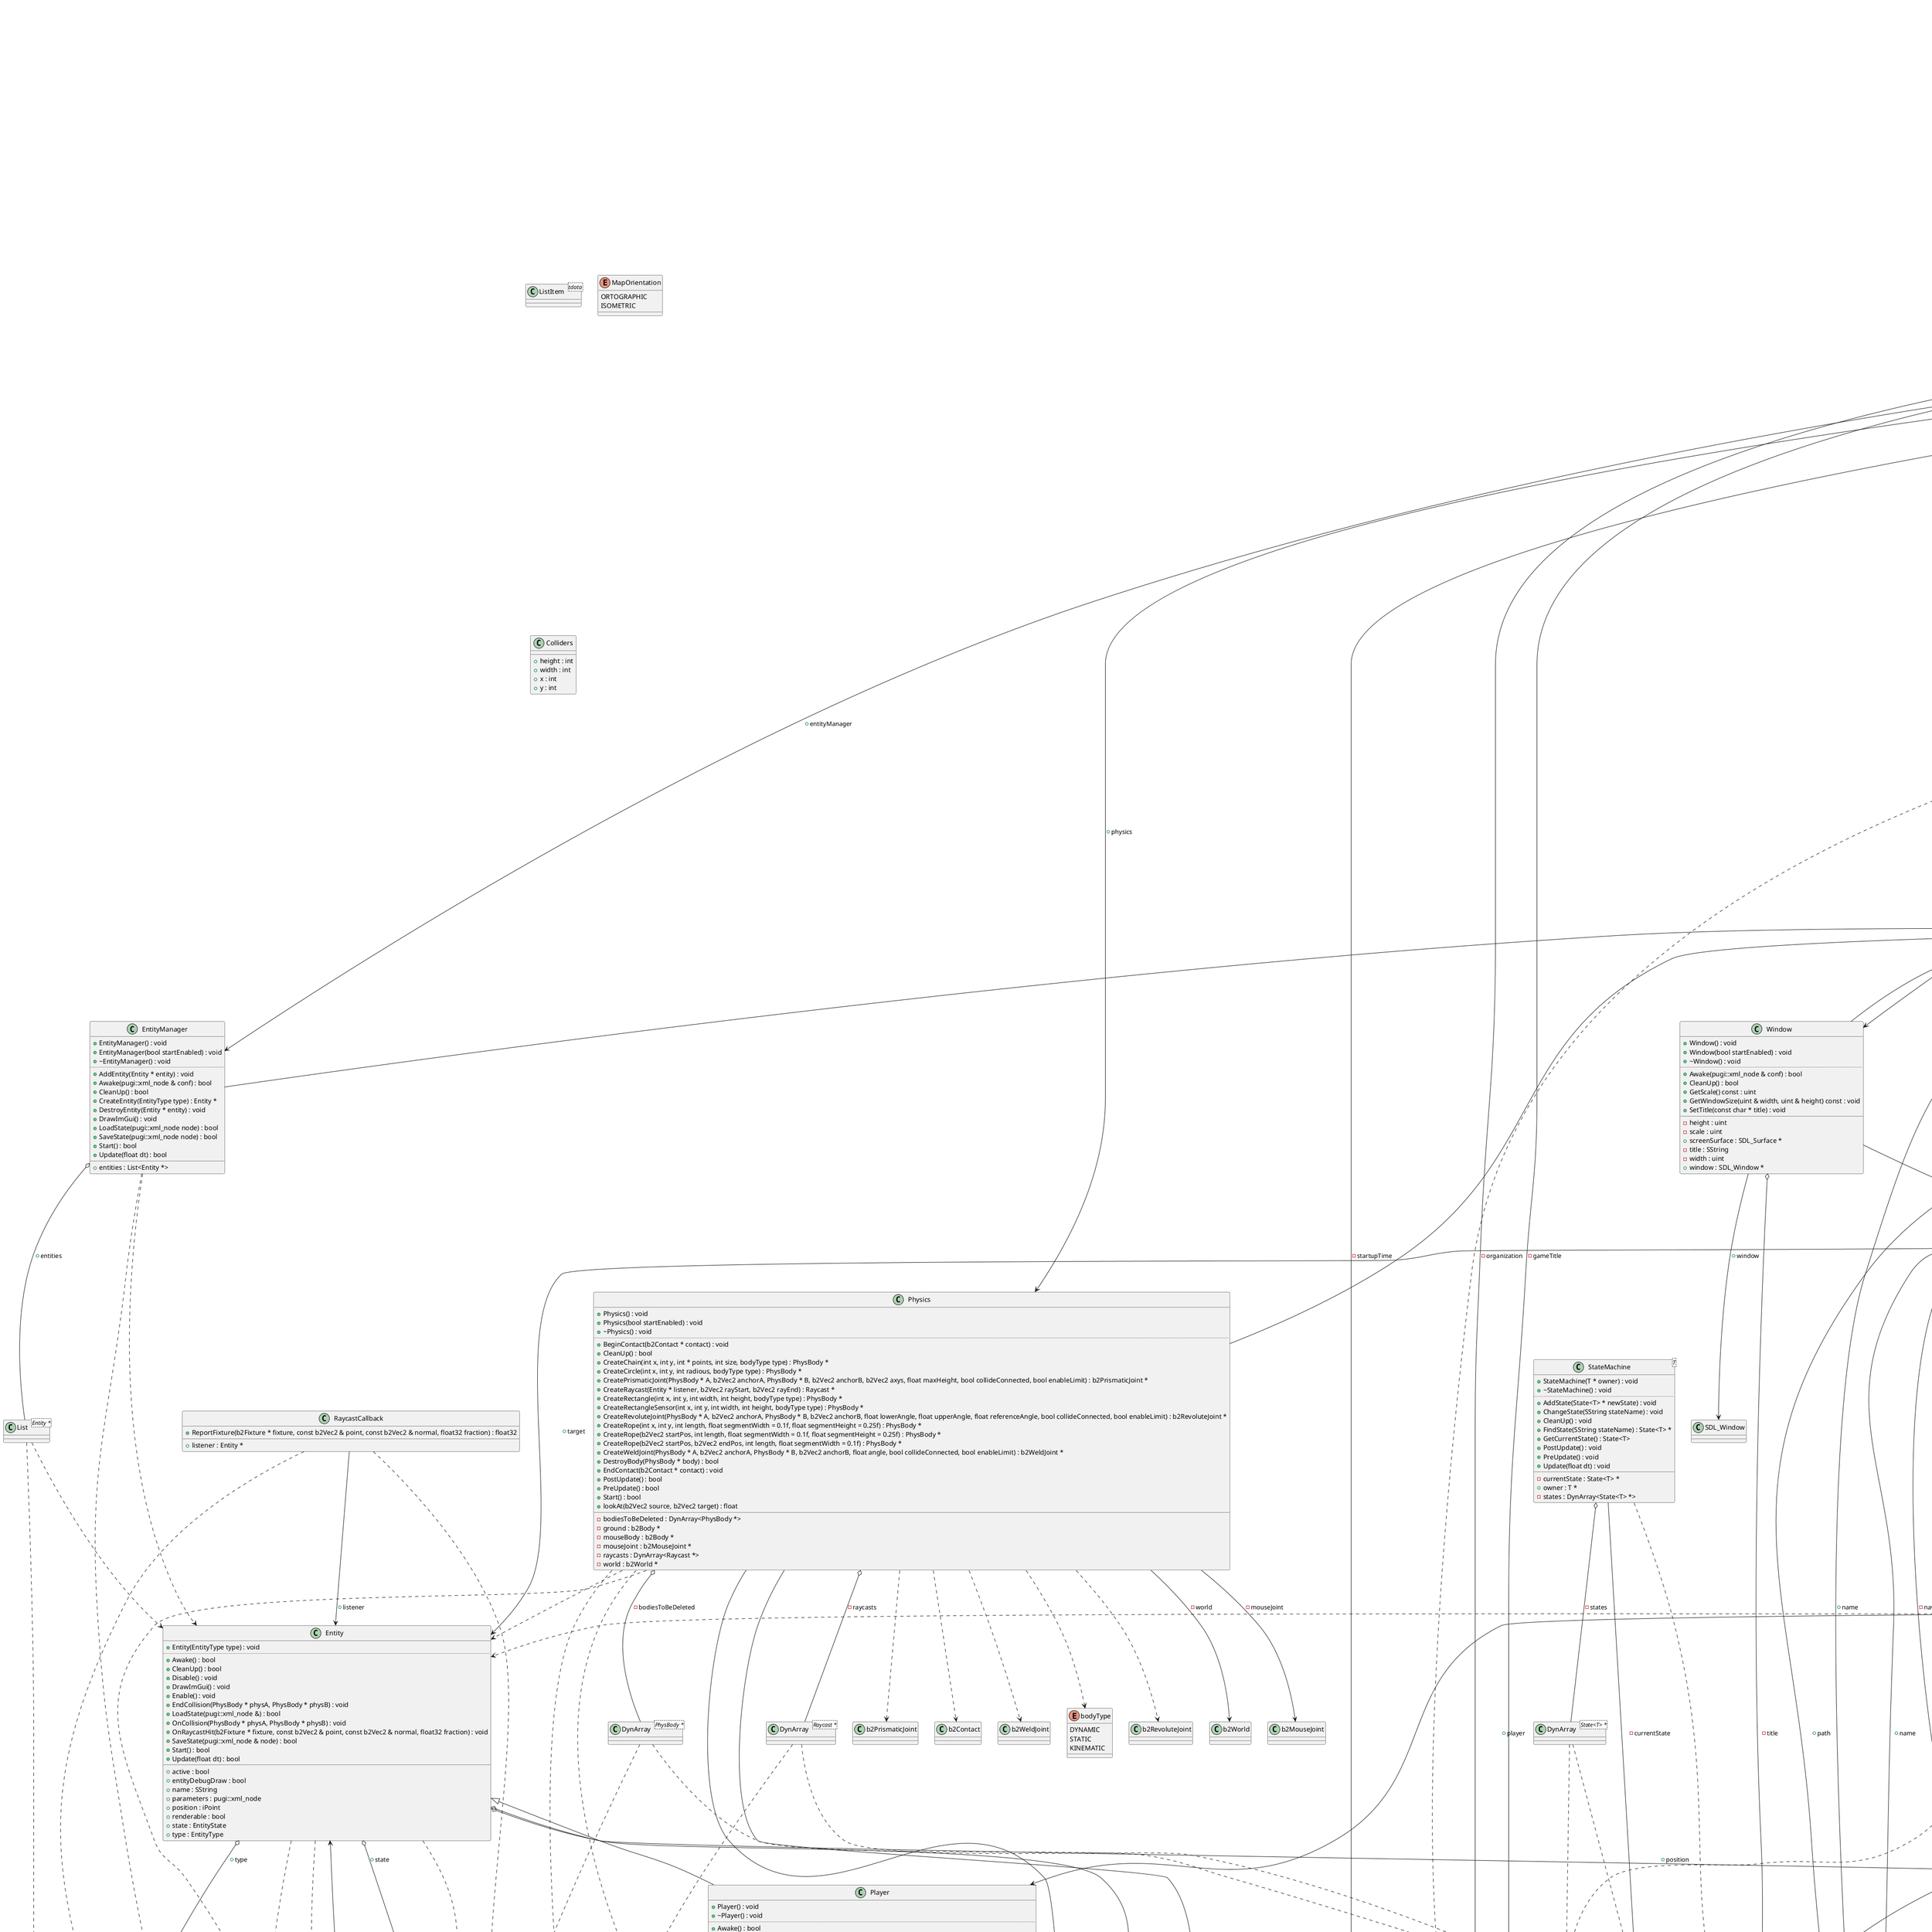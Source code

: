 @startuml
class "SString" as C_0002203485581356694267
class C_0002203485581356694267 {
+SString() : void
+SString(unsigned int size) : void
+SString(const SString & string) : void
+SString(const char * format) : void
+~SString() : void
..
+operator=(const SString & string) : const SString &
..
+operator!=(const SString & string) const : bool
+operator!=(const char * string) const : bool
+operator+=(const SString & string) : const SString &
+operator+=(const char * string) : const SString &
+operator=(const char * string) : const SString &
+operator==(const SString & string) const : bool
+operator==(const char * string) const : bool
..
-Alloc(unsigned int required_memory) : void
+Clear() : void
+Create(const char * format) : const SString &
+Cut(unsigned int begin, unsigned int end = 0) : bool
+Find(const char * string) const : unsigned int
+GetCapacity() const : unsigned int
+GetString() const : const char *
+Length() const : unsigned int
+SubString(unsigned int start, unsigned int end, SString & buffer) const : unsigned int
+Substitute(const char * src, const char * dst) : unsigned int
+Trim() : void
__
-size : unsigned int
-str : char *
}
class "Module" as C_0000399112451206826007
class C_0000399112451206826007 {
+Module() : void
+Module(bool startActive) : void
..
+Awake(pugi::xml_node &) : bool
+CleanUp() : bool
+Disable() : void
+DrawImGui() : void
+Enable() : void
+Init() : void
+LoadState(pugi::xml_node node) : bool
+OnGuiMouseClickEvent(GuiControl * control) : bool
+PostUpdate() : bool
+PreUpdate() : bool
+SaveState(pugi::xml_node node) : bool
+Start() : bool
+Update(float dt) : bool
__
+active : bool
+name : SString
}
class "ListItem<tdata>" as C_0001906342285328040906
class C_0001906342285328040906 {
__
}
class "List<tdata>" as C_0001696772670596304948
class C_0001696772670596304948 {
__
}
class "PerfTimer" as C_0000380169775090805138
class C_0000380169775090805138 {
+PerfTimer() : void
..
+ReadMs() const : double
+ReadTicks() const : uint64_t
+Start() : void
__
{static} -frequency : uint64_t
-startTime : uint64_t
}
class "Timer" as C_0002067590222564760620
class C_0002067590222564760620 {
+Timer() : void
+Timer(uint32_t startTime) : void
..
+ReadMSec() const : float
+ReadSec() const : uint32_t
+Start() : void
__
-startTime : uint32_t
}
class "Point<TYPE>" as C_0001000489781057793444
class C_0001000489781057793444 {
__
}
enum "EventWindow" as C_0000385363721452268759
enum C_0000385363721452268759 {
WE_QUIT
WE_HIDE
WE_SHOW
WE_COUNT
}
enum "KeyState" as C_0000924491435641011598
enum C_0000924491435641011598 {
KEY_IDLE
KEY_DOWN
KEY_REPEAT
KEY_UP
}
class "Input" as C_0001973336118957464567
class C_0001973336118957464567 {
+Input() : void
+Input(bool startEnabled) : void
+~Input() : void
..
+Awake(pugi::xml_node & conf) : bool
+CleanUp() : bool
+GetKey(int id) const : KeyState
+GetMouseButtonDown(int id) const : KeyState
+GetMouseMotion(int & x, int & y) : void
+GetMousePosition(int & x, int & y) : void
+GetMouseX() const : int
+GetMouseY() const : int
+GetWindowEvent(EventWindow ev) : bool
+PreUpdate() : bool
+Start() : bool
__
-keyboard : KeyState *
-mouseButtons : KeyState[5]
-mouseMotionX : int
-mouseMotionY : int
-mouseX : int
-mouseY : int
-windowEvents : bool[3]
}
enum "EntityType" as C_0000040480378375424615
enum C_0000040480378375424615 {
PLAYER
UNKNOWN
}
enum "EntityState" as C_0000880475517060217217
enum C_0000880475517060217217 {
NONE
IDLE
}
class "Point<int>" as C_0001700573609937743778
class C_0001700573609937743778 {
__
}
class "Entity" as C_0001058145269966182203
class C_0001058145269966182203 {
+Entity(EntityType type) : void
..
+Awake() : bool
+CleanUp() : bool
+Disable() : void
+DrawImGui() : void
+Enable() : void
+EndCollision(PhysBody * physA, PhysBody * physB) : void
+LoadState(pugi::xml_node &) : bool
+OnCollision(PhysBody * physA, PhysBody * physB) : void
+OnRaycastHit(b2Fixture * fixture, const b2Vec2 & point, const b2Vec2 & normal, float32 fraction) : void
+SaveState(pugi::xml_node & node) : bool
+Start() : bool
+Update(float dt) : bool
__
+active : bool
+entityDebugDraw : bool
+name : SString
+parameters : pugi::xml_node
+position : iPoint
+renderable : bool
+state : EntityState
+type : EntityType
}
class "List<Entity *>" as C_0000673652577393702412
class C_0000673652577393702412 {
__
}
class "EntityManager" as C_0001001317298509836136
class C_0001001317298509836136 {
+EntityManager() : void
+EntityManager(bool startEnabled) : void
+~EntityManager() : void
..
+AddEntity(Entity * entity) : void
+Awake(pugi::xml_node & conf) : bool
+CleanUp() : bool
+CreateEntity(EntityType type) : Entity *
+DestroyEntity(Entity * entity) : void
+DrawImGui() : void
+LoadState(pugi::xml_node node) : bool
+SaveState(pugi::xml_node node) : bool
+Start() : bool
+Update(float dt) : bool
__
+entities : List<Entity *>
}
class "List<Module *>" as C_0000466625331374099894
class C_0000466625331374099894 {
__
}
class "App" as C_0002251334596585589981
class C_0002251334596585589981 {
+App(int argc, char ** args) : void
+~App() : void
..
+AddModule(Module * module) : void
+Awake() : bool
+CleanUp() : bool
-DoUpdate() : bool
-FinishUpdate() : void
+GetArgc() const : int
+GetArgv(int index) const : const char *
+GetAverageFps() const : const uint32_t
+GetDt() const : const float
+GetFrameCount() const : const uint64_t
+GetFramesPerSecond() const : const uint32_t
+GetOrganization() const : const char *
+GetSecondsSinceStartup() const : const float
+GetTitle() const : const char *
-LoadConfig() : bool
-LoadFromFile() : bool
+LoadRequest() : bool
-PostUpdate() : bool
-PreUpdate() : bool
-PrepareUpdate() : void
-SaveFromFile() : bool
+SaveRequest() : bool
+Start() : bool
+Update() : bool
__
-argc : int
-args : char **
+audio : Audio *
-averageFps : float
-configFile : pugi::xml_document
-configNode : pugi::xml_node
+debugUI : DebugUI *
-dt : float
+entityManager : EntityManager *
+fade : FadeToBlack *
+finalScene : FinalScene *
-frameCount : uint64_t
-frameTime : PerfTimer
-frames : uint
-framesPerSecond : uint32_t
-gameTitle : SString
+guiManager : GuiManager *
+input : Input *
-lastSecFrameCount : uint32_t
-lastSecFrameTime : PerfTimer
+lighting : Lighting *
-loadRequest : bool
+mainMenu : MainMenu *
+map : Map *
-maxFps : float
-maxFrameDuration : float
-modules : List<Module *>
-organization : SString
+physics : Physics *
+render : Render *
-saveRequest : bool
+scene : Scene *
-secondsSinceStartup : uint32_t
-startupTime : Timer
+tex : Textures *
+win : Window *
}
class "Animation" as C_0001495296779634455327
class C_0001495296779634455327 {
+GetCurrentFrame() const : const SDL_Rect &
+GetCurrentFrameCount() const : float
+GetLoopCount() const : int
+GetPingPongCount() const : int
+HasFinished() : bool
+PushBack(const SDL_Rect & rect) : void
+Reset() : void
+ResetLoopCount() : void
+Update(float dt) : void
__
+currentFrame : float
+flip : bool
+frames : SDL_Rect[30]
+loop : bool
-loopCount : int
+name : SString
+pingpong : bool
-pingpongCount : int
-pingpongDirection : int
+speed : float
+texture : SDL_Texture *
+totalFrames : int
}
class "Render" as C_0001099816755252582957
class C_0001099816755252582957 {
+Render() : void
+Render(bool startEnabled) : void
+~Render() : void
..
+Awake(pugi::xml_node & conf) : bool
+CleanUp() : bool
+DrawCircle(int x1, int y1, int redius, Uint8 r, Uint8 g, Uint8 b, Uint8 a = 255, bool useCamera = true) const : bool
+DrawImGui() : void
+DrawLine(int x1, int y1, int x2, int y2, Uint8 r, Uint8 g, Uint8 b, Uint8 a = 255, bool useCamera = true) const : bool
+DrawRectangle(const SDL_Rect & rect, Uint8 r, Uint8 g, Uint8 b, Uint8 a = 255, bool filled = true, bool useCamera = true) const : bool
+DrawText(const char * text, int posX, int posY, int w, int h) : bool
+DrawTexture(SDL_Texture * texture, int x, int y, const SDL_Rect * section = 0, float speed = 1.0f, double angle = 0, SDL_RendererFlip flip = SDL_FLIP_NONE, int pivotX = 2147483647, int pivotY = 2147483647) const : bool
+LoadState(pugi::xml_node node) : bool
+PostUpdate() : bool
+PreUpdate() : bool
+ResetViewPort() : void
+SaveState(pugi::xml_node node) : bool
+SetBackgroundColor(SDL_Color color) : void
+SetViewPort(const SDL_Rect & rect) : void
+Start() : bool
+Update(float dt) : bool
+cameraInterpolation(Entity * target, float lerpSpeed, float dt, iPoint offset = = { 0,0 }) : void
__
+background : SDL_Color
+camera : struct Camera
+font : TTF_Font *
+renderer : SDL_Renderer *
+viewport : SDL_Rect
}
class "Render::Camera" as C_0001442785335753325371
class C_0001442785335753325371 {
__
+h : int
+lerpSpeed : float
+offset : iPoint
+target : Entity *
+useInterpolation : bool
+w : int
+x : int
+y : int
}
class "List<SDL_Texture *>" as C_0000637289489184348717
class C_0000637289489184348717 {
__
}
class "Textures" as C_0000062309066684546728
class C_0000062309066684546728 {
+Textures() : void
+Textures(bool startEnabled) : void
+~Textures() : void
..
+Awake(pugi::xml_node & conf) : bool
+CleanUp() : bool
+GetSize(const SDL_Texture * texture, uint & width, uint & height) const : void
+Load(const char * path) : SDL_Texture *const
+LoadSurface(SDL_Surface * surface) : SDL_Texture *const
+Start() : bool
+UnLoad(SDL_Texture * texture) : bool
__
+textures : List<SDL_Texture *>
}
class "DynArray<VALUE>" as C_0000907383609713584339
class C_0000907383609713584339 {
__
}
class "DynArray<Point<int>>" as C_0000486774695139219173
class C_0000486774695139219173 {
__
}
class "PathFinding" as C_0000402803913299144321
class C_0000402803913299144321 {
+PathFinding() : void
+~PathFinding() : void
..
+CheckBoundaries(const iPoint & pos) const : bool
+CleanUp() : bool
+ClearLastPath() : void
+CreatePath(const iPoint & origin, const iPoint & destination) : int
+GetLastPath() const : const DynArray<iPoint> *
+GetTileAt(const iPoint & pos) const : uchar
+IsWalkable(const iPoint & pos) const : bool
+SetNavigationMap(uint w, uint h, uchar * data) : void
__
-height : uint
-lastPath : DynArray<iPoint>
-map : uchar *
-width : uint
}
class "PathNode" as C_0000084914526880388416
class C_0000084914526880388416 {
+PathNode() : void
+PathNode(int g, int h, const iPoint & pos, const PathNode * parent) : void
+PathNode(const PathNode & node) : void
..
+CalculateF(const iPoint & destination) : int
+FindWalkableAdjacents(PathList & list_to_fill) const : uint
+Score() const : int
__
+g : int
+h : int
+parent : const PathNode *
+pos : iPoint
}
class "List<PathNode>" as C_0002106540018289693824
class C_0002106540018289693824 {
__
}
class "PathList" as C_0000584669646728715860
class C_0000584669646728715860 {
+Find(const iPoint & point) const : ListItem<PathNode> *
+GetNodeLowestScore() const : ListItem<PathNode> *
__
+list : List<PathNode>
}
enum "MapOrientation" as C_0000945063531288299717
enum C_0000945063531288299717 {
ORTOGRAPHIC
ISOMETRIC
}
class "TileSet" as C_0001888192902778322135
class C_0001888192902778322135 {
+GetTileRect(int gid) const : SDL_Rect
__
+columns : int
+firstgid : int
+margin : int
+name : SString
+spacing : int
+texture : SDL_Texture *
+tileHeight : int
+tileWidth : int
+tilecount : int
}
class "Colliders" as C_0001925952947997360733
class C_0001925952947997360733 {
__
+height : int
+width : int
+x : int
+y : int
}
enum "MapTypes" as C_0000728776113442315031
enum C_0000728776113442315031 {
MAPTYPE_UNKNOWN
MAPTYPE_ORTHOGONAL
MAPTYPE_ISOMETRIC
MAPTYPE_STAGGERED
}
class "List<Property *>" as C_0000651842762579521762
class C_0000651842762579521762 {
__
}
class "Properties" as C_0000968185268933009379
class C_0000968185268933009379 {
+~Properties() : void
..
+GetProperty(const char * name) : Property *
__
+list : List<Property *>
}
class "Properties::Property" as C_0002216409084230692571
class C_0002216409084230692571 {
__
+name : SString
+value : bool
}
class "MapLayer" as C_0000698531687041229889
class C_0000698531687041229889 {
+MapLayer() : void
+~MapLayer() : void
..
+Get(int x, int y) const : uint
__
+data : uint *
+height : int
+id : int
+name : SString
+parallaxFactor : float
+properties : Properties
+width : int
}
class "List<TileSet *>" as C_0000869587935096431353
class C_0000869587935096431353 {
__
}
class "List<MapLayer *>" as C_0001600258763237826943
class C_0001600258763237826943 {
__
}
class "List<Animation *>" as C_0001810377391797459918
class C_0001810377391797459918 {
__
}
class "MapData" as C_0000122308650329407852
class C_0000122308650329407852 {
__
+animations : List<Animation *>
+height : int
+maplayers : List<MapLayer *>
+tileHeight : int
+tileWidth : int
+tilesets : List<TileSet *>
+type : MapTypes
+width : int
}
class "Map" as C_0000271077046487402302
class C_0000271077046487402302 {
+Map() : void
+Map(bool startEnabled) : void
+~Map() : void
..
+Awake(pugi::xml_node & conf) : bool
+CleanUp() : bool
+CreateNavigationMap(int & width, int & height, uchar ** buffer) const : void
+GetAnimByName(SString name) : Animation *
-GetTilesetFromTileId(int gid) const : TileSet *
+Load(SString mapFileName) : bool
-LoadAllLayers(pugi::xml_node mapNode) : bool
-LoadAnimation(pugi::xml_node node, TileSet * tileset) : bool
-LoadColliders(pugi::xml_node mapFile) : bool
-LoadLayer(pugi::xml_node & node, MapLayer * layer) : bool
-LoadMap(pugi::xml_node mapFile) : bool
-LoadProperties(pugi::xml_node & node, Properties & properties) : bool
-LoadTileSet(pugi::xml_node mapFile) : bool
+MapToWorld(int x, int y) const : iPoint
+Start() : bool
+Update(float dt) : bool
+WorldToMap(int x, int y) : iPoint
__
-blockedGid : int
-clippingMargin : const int
+mapData : MapData
-mapLoaded : bool
+name : SString
-navigationLayer : MapLayer *
+path : SString
+pathfinding : PathFinding *
}
enum "bodyType" as C_0000109050655063715563
enum C_0000109050655063715563 {
DYNAMIC
STATIC
KINEMATIC
}
enum "ColliderType" as C_0001149473946384216962
enum C_0001149473946384216962 {
PLAYER
FOOD
SCOREITEM
CHECKPOINT
ENEMY
BULLET
PLATFORM
DEATH
LIMITS
WIN
UNKNOWN
}
class "PhysBody" as C_0001598322189762997478
class C_0001598322189762997478 {
+PhysBody() : void
+~PhysBody() : void
..
+Contains(int x, int y) const : bool
+GetPosition(int & x, int & y) const : void
+GetRotation() const : float
+RayCast(int x1, int y1, int x2, int y2, float & normal_x, float & normal_y) const : int
__
+body : b2Body *
+ctype : ColliderType
+height : int
+listener : Entity *
+width : int
}
class "RaycastCallback" as C_0000222360111418837607
class C_0000222360111418837607 {
+ReportFixture(b2Fixture * fixture, const b2Vec2 & point, const b2Vec2 & normal, float32 fraction) : float32
__
+listener : Entity *
}
class "Raycast" as C_0002095470836691861688
class C_0002095470836691861688 {
__
+callback : b2RayCastCallback *
+rayEnd : b2Vec2
+rayStart : b2Vec2
}
class "DynArray<Raycast *>" as C_0002263564859619296918
class C_0002263564859619296918 {
__
}
class "DynArray<PhysBody *>" as C_0001657523939362645234
class C_0001657523939362645234 {
__
}
class "Physics" as C_0000196212426416469804
class C_0000196212426416469804 {
+Physics() : void
+Physics(bool startEnabled) : void
+~Physics() : void
..
+BeginContact(b2Contact * contact) : void
+CleanUp() : bool
+CreateChain(int x, int y, int * points, int size, bodyType type) : PhysBody *
+CreateCircle(int x, int y, int radious, bodyType type) : PhysBody *
+CreatePrismaticJoint(PhysBody * A, b2Vec2 anchorA, PhysBody * B, b2Vec2 anchorB, b2Vec2 axys, float maxHeight, bool collideConnected, bool enableLimit) : b2PrismaticJoint *
+CreateRaycast(Entity * listener, b2Vec2 rayStart, b2Vec2 rayEnd) : Raycast *
+CreateRectangle(int x, int y, int width, int height, bodyType type) : PhysBody *
+CreateRectangleSensor(int x, int y, int width, int height, bodyType type) : PhysBody *
+CreateRevoluteJoint(PhysBody * A, b2Vec2 anchorA, PhysBody * B, b2Vec2 anchorB, float lowerAngle, float upperAngle, float referenceAngle, bool collideConnected, bool enableLimit) : b2RevoluteJoint *
+CreateRope(int x, int y, int length, float segmentWidth = 0.1f, float segmentHeight = 0.25f) : PhysBody *
+CreateRope(b2Vec2 startPos, int length, float segmentWidth = 0.1f, float segmentHeight = 0.25f) : PhysBody *
+CreateRope(b2Vec2 startPos, b2Vec2 endPos, int length, float segmentWidth = 0.1f) : PhysBody *
+CreateWeldJoint(PhysBody * A, b2Vec2 anchorA, PhysBody * B, b2Vec2 anchorB, float angle, bool collideConnected, bool enableLimit) : b2WeldJoint *
+DestroyBody(PhysBody * body) : bool
+EndContact(b2Contact * contact) : void
+PostUpdate() : bool
+PreUpdate() : bool
+Start() : bool
+lookAt(b2Vec2 source, b2Vec2 target) : float
__
-bodiesToBeDeleted : DynArray<PhysBody *>
-ground : b2Body *
-mouseBody : b2Body *
-mouseJoint : b2MouseJoint *
-raycasts : DynArray<Raycast *>
-world : b2World *
}
class "Window" as C_0000831259330665478419
class C_0000831259330665478419 {
+Window() : void
+Window(bool startEnabled) : void
+~Window() : void
..
+Awake(pugi::xml_node & conf) : bool
+CleanUp() : bool
+GetScale() const : uint
+GetWindowSize(uint & width, uint & height) const : void
+SetTitle(const char * title) : void
__
-height : uint
-scale : uint
+screenSurface : SDL_Surface *
-title : SString
-width : uint
+window : SDL_Window *
}
enum "GuiControlType" as C_0001487599798461136185
enum C_0001487599798461136185 {
BUTTON
LABEL
TOGGLE
CHECKBOX
SLIDER
SLIDERBAR
COMBOBOX
DROPDOWNBOX
INPUTBOX
VALUEBOX
SPINNER
}
enum "GuiControlState" as C_0002099902107256783174
enum C_0002099902107256783174 {
DISABLED
NORMAL
FOCUSED
PRESSED
SELECTED
}
class "GuiControl" as C_0000050445004085505564
class C_0000050445004085505564 {
+GuiControl(GuiControlType type, uint32_t id) : void
+GuiControl(GuiControlType type, SDL_Rect bounds, const char * text) : void
..
+NotifyObserver() : void
+SetObserver(Module * module) : void
+SetTexture(SDL_Texture * tex) : void
+Update(float dt) : bool
__
+bounds : SDL_Rect
+color : SDL_Color
+id : uint32_t
+observer : Module *
+section : SDL_Rect
+state : GuiControlState
+text : SString
+texture : SDL_Texture *
+type : GuiControlType
}
class "GuiControlLabel" as C_0000474782448818159883
class C_0000474782448818159883 {
+GuiControlLabel(uint32_t id, SDL_Rect bounds, const char * text) : void
+~GuiControlLabel() : void
..
+Update(float dt) : bool
__
-drawBasic : bool
}
class "State<T>" as C_0001930924407059838364
class C_0001930924407059838364 {
__
}
class "DynArray<State<T> *>" as C_0000597996969227097891
class C_0000597996969227097891 {
__
}
class "StateMachine<T>" as C_0000640460711480564023
class C_0000640460711480564023 {
+StateMachine(T * owner) : void
+~StateMachine() : void
..
+AddState(State<T> * newState) : void
+ChangeState(SString stateName) : void
+CleanUp() : void
+FindState(SString stateName) : State<T> *
+GetCurrentState() : State<T>
+PostUpdate() : void
+PreUpdate() : void
+Update(float dt) : void
__
-currentState : State<T> *
+owner : T *
-states : DynArray<State<T> *>
}
class "Player" as C_0000461540543151714772
class C_0000461540543151714772 {
+Player() : void
+~Player() : void
..
+Awake() : bool
+CleanUp() : bool
+DrawImGui() : void
+EndCollision(PhysBody * physA, PhysBody * physB) : void
+LoadState(pugi::xml_node & node) : bool
+OnCollision(PhysBody * physA, PhysBody * physB) : void
+OnRaycastHit(b2Fixture * fixture, const b2Vec2 & point, const b2Vec2 & normal, float32 fraction) : void
+SaveState(pugi::xml_node & node) : bool
+Start() : bool
+Update(float dt) : bool
__
+maxSpeed : float
+moveForce : float
+pbody : PhysBody *
+startTimer : bool
+texture : SDL_Texture *
+texturePath : const char *
+timer : Timer
}
class "GuiControlButton" as C_0001216637959417277442
class C_0001216637959417277442 {
+GuiControlButton(uint32_t id, SDL_Rect bounds, const char * text) : void
+~GuiControlButton() : void
..
+Update(float dt) : bool
__
-canClick : bool
-click : unsigned int
-drawBasic : bool
-mouseX : int
-mouseY : int
}
class "Scene" as C_0000671957925397708354
class C_0000671957925397708354 {
+Scene() : void
+Scene(bool startEnabled) : void
+~Scene() : void
..
+Awake(pugi::xml_node & conf) : bool
+CleanUp() : bool
+OnGuiMouseClickEvent(GuiControl * control) : bool
+PostUpdate() : bool
+PreUpdate() : bool
+RenderGUI() : void
+Start() : bool
+Update(float dt) : bool
__
-exitPressed : bool
-gcBackToTitle : GuiControlButton *
-gcButton : GuiControlButton *
-gcExit : GuiControlButton *
-gcLives : GuiControlLabel *
-gcResume : GuiControlButton *
-gcScore : GuiControlLabel *
-gcSettings : GuiControlButton *
-gcTime : GuiControlLabel *
-img : SDL_Texture *
-parameters : pugi::xml_node
-paused : bool
+player : Player *
-playingTime : Timer *
-texH : uint
-texW : uint
-textPosX : float
-textPosY : float
+winCondition : bool
-windowH : uint
-windowW : uint
}
class "DebugUI" as C_0000033584946407397767
class C_0000033584946407397767 {
+DebugUI() : void
+DebugUI(bool startEnabled) : void
+~DebugUI() : void
..
+CleanUp() : bool
+PostUpdate() : bool
+PreUpdate() : bool
+Start() : bool
+Update(float dt) : bool
__
+PerformanceMetrics : bool
+entityManagerEntityList : bool
+entityManagerInfo : bool
+entityManagerSpawnEntity : bool
+renderInfo : bool
}
class "Audio" as C_0000080176057330027895
class C_0000080176057330027895 {
+Audio() : void
+Audio(bool startEnabled) : void
+~Audio() : void
..
+Awake(pugi::xml_node & conf) : bool
+CleanUp() : bool
+LoadFx(const char * path) : unsigned int
+PlayFx(unsigned int fx, int repeat = 0) : bool
+PlayMusic(const char * path, float fadeTime = 2.0f) : bool
__
-fx : List<Mix_Chunk *>
-music : _Mix_Music *
}
class "SDL_Rect" as C_0000464086220192730248
class C_0000464086220192730248 {
__
}
class "b2Vec2" as C_0000476602819495244440
class C_0000476602819495244440 {
__
}
class "b2Fixture" as C_0000544461946013335108
class C_0000544461946013335108 {
__
}
class "FinalScene" as C_0000618910672234346490
class C_0000618910672234346490 {
__
}
class "SDL_Surface" as C_0000948584786299023355
class C_0000948584786299023355 {
__
}
class "b2RevoluteJoint" as C_0000987702110317165097
class C_0000987702110317165097 {
__
}
class "b2World" as C_0001011800463052311028
class C_0001011800463052311028 {
__
}
class "GuiManager" as C_0001110570260817625659
class C_0001110570260817625659 {
+GuiManager() : void
+GuiManager(bool startEnabled) : void
+~GuiManager() : void
..
+CleanUp() : bool
+CreateGuiControl(GuiControlType type, int id, const char * text, SDL_Rect bounds, Module * observer, SDL_Rect sliderBounds = { 0,0,0,0 }) : GuiControl *
+RemoveGuiControl(GuiControl * entity) : void
+Start() : bool
+Update(float dt) : bool
__
+guiControlsList : List<GuiControl *>
+texture : SDL_Texture *
}
class "b2MouseJoint" as C_0001176604070200234956
class C_0001176604070200234956 {
__
}
class "FadeToBlack" as C_0001394286585550451861
class C_0001394286585550451861 {
+FadeToBlack(bool startEnabled) : void
+~FadeToBlack() : void
..
+Fade(Module * toDisable, Module * toEnable, float frames = 60) : bool
+PostUpdate() : bool
+Start() : bool
+Update(float dt) : bool
__
-currentStep : enum Fade_Step
-frameCount : uint32_t
-maxFadeFrames : uint32_t
-moduleToDisable : Module *
-moduleToEnable : Module *
-screenRect : SDL_Rect
}
class "MainMenu" as C_0001688197572598327637
class C_0001688197572598327637 {
+MainMenu() : void
+MainMenu(bool startEnabled) : void
+~MainMenu() : void
..
+Awake(pugi::xml_node & conf) : bool
+CleanUp() : bool
+OnGuiMouseClickEvent(GuiControl * control) : bool
+PostUpdate() : bool
+PreUpdate() : bool
+RenderGUI() : void
+Start() : bool
+Update(float dt) : bool
__
-exitButton : GuiControlButton *
-exitPressed : bool
-img : SDL_Texture *
-optionsButton : GuiControlButton *
-playButton : GuiControlButton *
-texH : uint
-texW : uint
-textPosX : float
-textPosY : float
-windowH : uint
-windowW : uint
}
class "b2PrismaticJoint" as C_0001702541894835453893
class C_0001702541894835453893 {
__
}
class "SDL_Texture" as C_0001797233368829674927
class C_0001797233368829674927 {
__
}
class "b2Body" as C_0001803944753519778416
class C_0001803944753519778416 {
__
}
class "b2Contact" as C_0001918264531149036746
class C_0001918264531149036746 {
__
}
class "Lighting" as C_0001968221896809986037
class C_0001968221896809986037 {
+Lighting() : void
+Lighting(bool startEnabled) : void
+~Lighting() : void
..
+AddLight(iPoint position, int radius, const SDL_Color & color) : Light *
+Awake(pugi::xml_node & conf) : bool
+CleanUp() : bool
+DrawImGui() : void
+PostUpdate() : bool
+PreUpdate() : bool
+SetAmbientLight(const SDL_Color & color) : void
+Start() : bool
+Update(float dt) : bool
__
-ambientLight : SDL_Color
-lights : List<Light *>
}
class "SDL_Window" as C_0001971672124340054951
class C_0001971672124340054951 {
__
}
class "b2WeldJoint" as C_0002273227546972973898
class C_0002273227546972973898 {
__
}
enum "FadeToBlack::Fade_Step" as C_0001746004960523009424
enum C_0001746004960523009424 {
NONE
TO_BLACK
FROM_BLACK
}
class "List<Mix_Chunk *>" as C_0001381674560894923306
class C_0001381674560894923306 {
__
}
class "List<GuiControl *>" as C_0001539431260296512967
class C_0001539431260296512967 {
__
}
class "Mix_Chunk" as C_0001884219141267400479
class C_0001884219141267400479 {
__
}
class "_Mix_Music" as C_0001959969298157097270
class C_0001959969298157097270 {
__
}
class "Light" as C_0000531801436009580077
class C_0000531801436009580077 {
+Draw() : void
__
+active : bool
+color : SDL_Color
+position : iPoint
+texture : SDL_Texture *
}
class "List<Light *>" as C_0000320570774864767259
class C_0000320570774864767259 {
__
}
C_0000399112451206826007 ..> C_0000050445004085505564
C_0000399112451206826007 o-- C_0002203485581356694267 : +name
C_0001973336118957464567 ..> C_0000385363721452268759
C_0001973336118957464567 --> C_0000924491435641011598 : -keyboard
C_0001973336118957464567 o-- C_0000924491435641011598 : -mouseButtons
C_0000399112451206826007 <|-- C_0001973336118957464567
C_0001700573609937743778 ..|> C_0001000489781057793444
C_0001058145269966182203 ..> C_0001598322189762997478
C_0001058145269966182203 ..> C_0000544461946013335108
C_0001058145269966182203 ..> C_0000476602819495244440
C_0001058145269966182203 o-- C_0002203485581356694267 : +name
C_0001058145269966182203 o-- C_0000040480378375424615 : +type
C_0001058145269966182203 o-- C_0000880475517060217217 : +state
C_0001058145269966182203 o-- C_0001700573609937743778 : +position
C_0000673652577393702412 ..> C_0001058145269966182203
C_0000673652577393702412 ..|> C_0001696772670596304948
C_0001001317298509836136 ..> C_0000040480378375424615
C_0001001317298509836136 ..> C_0001058145269966182203
C_0001001317298509836136 o-- C_0000673652577393702412 : +entities
C_0000399112451206826007 <|-- C_0001001317298509836136
C_0000466625331374099894 ..> C_0000399112451206826007
C_0000466625331374099894 ..|> C_0001696772670596304948
C_0002251334596585589981 ..> C_0000399112451206826007
C_0002251334596585589981 --> C_0000831259330665478419 : +win
C_0002251334596585589981 --> C_0001973336118957464567 : +input
C_0002251334596585589981 --> C_0001099816755252582957 : +render
C_0002251334596585589981 --> C_0000062309066684546728 : +tex
C_0002251334596585589981 --> C_0001968221896809986037 : +lighting
C_0002251334596585589981 --> C_0000080176057330027895 : +audio
C_0002251334596585589981 --> C_0001394286585550451861 : +fade
C_0002251334596585589981 --> C_0001688197572598327637 : +mainMenu
C_0002251334596585589981 --> C_0000671957925397708354 : +scene
C_0002251334596585589981 --> C_0000618910672234346490 : +finalScene
C_0002251334596585589981 --> C_0001001317298509836136 : +entityManager
C_0002251334596585589981 --> C_0000271077046487402302 : +map
C_0002251334596585589981 --> C_0000196212426416469804 : +physics
C_0002251334596585589981 --> C_0001110570260817625659 : +guiManager
C_0002251334596585589981 --> C_0000033584946407397767 : +debugUI
C_0002251334596585589981 o-- C_0002203485581356694267 : -gameTitle
C_0002251334596585589981 o-- C_0002203485581356694267 : -organization
C_0002251334596585589981 o-- C_0000466625331374099894 : -modules
C_0002251334596585589981 o-- C_0002067590222564760620 : -startupTime
C_0002251334596585589981 o-- C_0000380169775090805138 : -frameTime
C_0002251334596585589981 o-- C_0000380169775090805138 : -lastSecFrameTime
C_0001495296779634455327 o-- C_0002203485581356694267 : +name
C_0001495296779634455327 --> C_0001797233368829674927 : +texture
C_0001495296779634455327 o-- C_0000464086220192730248 : +frames
C_0001099816755252582957 ..> C_0001058145269966182203
C_0001099816755252582957 ..> C_0001700573609937743778
C_0001099816755252582957 ..> C_0001797233368829674927
C_0001099816755252582957 o-- C_0000464086220192730248 : +viewport
C_0000399112451206826007 <|-- C_0001099816755252582957
C_0001442785335753325371 --+ C_0001099816755252582957
C_0001442785335753325371 --> C_0001058145269966182203 : +target
C_0001442785335753325371 o-- C_0001700573609937743778 : +offset
C_0000637289489184348717 ..> C_0001797233368829674927
C_0000637289489184348717 ..|> C_0001696772670596304948
C_0000062309066684546728 ..> C_0001797233368829674927
C_0000062309066684546728 ..> C_0000948584786299023355
C_0000062309066684546728 o-- C_0000637289489184348717 : +textures
C_0000399112451206826007 <|-- C_0000062309066684546728
C_0000486774695139219173 ..> C_0001700573609937743778
C_0000486774695139219173 ..|> C_0000907383609713584339
C_0000402803913299144321 ..> C_0001700573609937743778
C_0000402803913299144321 o-- C_0000486774695139219173 : -lastPath
C_0000084914526880388416 ..> C_0000584669646728715860
C_0000084914526880388416 o-- C_0001700573609937743778 : +pos
C_0000084914526880388416 --> C_0000084914526880388416 : +parent
C_0002106540018289693824 ..> C_0000084914526880388416
C_0002106540018289693824 ..|> C_0001696772670596304948
C_0000584669646728715860 ..> C_0001700573609937743778
C_0000584669646728715860 ..> C_0000084914526880388416
C_0000584669646728715860 o-- C_0002106540018289693824 : +list
C_0001888192902778322135 ..> C_0000464086220192730248
C_0001888192902778322135 o-- C_0002203485581356694267 : +name
C_0001888192902778322135 --> C_0001797233368829674927 : +texture
C_0000651842762579521762 ..|> C_0001696772670596304948
C_0000968185268933009379 o-- C_0000651842762579521762 : +list
C_0002216409084230692571 --+ C_0000968185268933009379
C_0002216409084230692571 o-- C_0002203485581356694267 : +name
C_0000698531687041229889 o-- C_0002203485581356694267 : +name
C_0000698531687041229889 o-- C_0000968185268933009379 : +properties
C_0000869587935096431353 ..> C_0001888192902778322135
C_0000869587935096431353 ..|> C_0001696772670596304948
C_0001600258763237826943 ..> C_0000698531687041229889
C_0001600258763237826943 ..|> C_0001696772670596304948
C_0001810377391797459918 ..> C_0001495296779634455327
C_0001810377391797459918 ..|> C_0001696772670596304948
C_0000122308650329407852 o-- C_0000869587935096431353 : +tilesets
C_0000122308650329407852 o-- C_0000728776113442315031 : +type
C_0000122308650329407852 o-- C_0001600258763237826943 : +maplayers
C_0000122308650329407852 o-- C_0001810377391797459918 : +animations
C_0000271077046487402302 ..> C_0001700573609937743778
C_0000271077046487402302 ..> C_0001495296779634455327
C_0000271077046487402302 ..> C_0001888192902778322135
C_0000271077046487402302 ..> C_0000968185268933009379
C_0000271077046487402302 o-- C_0000122308650329407852 : +mapData
C_0000271077046487402302 o-- C_0002203485581356694267 : +name
C_0000271077046487402302 o-- C_0002203485581356694267 : +path
C_0000271077046487402302 --> C_0000402803913299144321 : +pathfinding
C_0000271077046487402302 --> C_0000698531687041229889 : -navigationLayer
C_0000399112451206826007 <|-- C_0000271077046487402302
C_0001598322189762997478 --> C_0001803944753519778416 : +body
C_0001598322189762997478 --> C_0001058145269966182203 : +listener
C_0001598322189762997478 o-- C_0001149473946384216962 : +ctype
C_0000222360111418837607 ..> C_0000544461946013335108
C_0000222360111418837607 ..> C_0000476602819495244440
C_0000222360111418837607 --> C_0001058145269966182203 : +listener
C_0002095470836691861688 o-- C_0000476602819495244440 : +rayStart
C_0002095470836691861688 o-- C_0000476602819495244440 : +rayEnd
C_0002263564859619296918 ..> C_0002095470836691861688
C_0002263564859619296918 ..|> C_0000907383609713584339
C_0001657523939362645234 ..> C_0001598322189762997478
C_0001657523939362645234 ..|> C_0000907383609713584339
C_0000196212426416469804 ..> C_0000109050655063715563
C_0000196212426416469804 ..> C_0001598322189762997478
C_0000196212426416469804 ..> C_0000476602819495244440
C_0000196212426416469804 ..> C_0000987702110317165097
C_0000196212426416469804 ..> C_0001702541894835453893
C_0000196212426416469804 ..> C_0002273227546972973898
C_0000196212426416469804 ..> C_0001058145269966182203
C_0000196212426416469804 ..> C_0002095470836691861688
C_0000196212426416469804 ..> C_0001918264531149036746
C_0000196212426416469804 --> C_0001011800463052311028 : -world
C_0000196212426416469804 --> C_0001803944753519778416 : -ground
C_0000196212426416469804 --> C_0001176604070200234956 : -mouseJoint
C_0000196212426416469804 --> C_0001803944753519778416 : -mouseBody
C_0000196212426416469804 o-- C_0002263564859619296918 : -raycasts
C_0000196212426416469804 o-- C_0001657523939362645234 : -bodiesToBeDeleted
C_0000399112451206826007 <|-- C_0000196212426416469804
C_0000831259330665478419 --> C_0001971672124340054951 : +window
C_0000831259330665478419 --> C_0000948584786299023355 : +screenSurface
C_0000831259330665478419 o-- C_0002203485581356694267 : -title
C_0000399112451206826007 <|-- C_0000831259330665478419
C_0000050445004085505564 o-- C_0001487599798461136185 : +type
C_0000050445004085505564 o-- C_0002099902107256783174 : +state
C_0000050445004085505564 o-- C_0002203485581356694267 : +text
C_0000050445004085505564 o-- C_0000464086220192730248 : +bounds
C_0000050445004085505564 --> C_0001797233368829674927 : +texture
C_0000050445004085505564 o-- C_0000464086220192730248 : +section
C_0000050445004085505564 --> C_0000399112451206826007 : +observer
C_0000474782448818159883 ..> C_0000464086220192730248
C_0000050445004085505564 <|-- C_0000474782448818159883
C_0000597996969227097891 ..> C_0001930924407059838364
C_0000597996969227097891 ..|> C_0000907383609713584339
C_0000640460711480564023 ..> C_0002203485581356694267
C_0000640460711480564023 --> C_0001930924407059838364 : -currentState
C_0000640460711480564023 o-- C_0000597996969227097891 : -states
C_0000461540543151714772 ..> C_0000544461946013335108
C_0000461540543151714772 ..> C_0000476602819495244440
C_0000461540543151714772 o-- C_0002067590222564760620 : +timer
C_0000461540543151714772 --> C_0001797233368829674927 : +texture
C_0000461540543151714772 --> C_0001598322189762997478 : +pbody
C_0001058145269966182203 <|-- C_0000461540543151714772
C_0001216637959417277442 ..> C_0000464086220192730248
C_0000050445004085505564 <|-- C_0001216637959417277442
C_0000671957925397708354 ..> C_0000050445004085505564
C_0000671957925397708354 --> C_0000461540543151714772 : +player
C_0000671957925397708354 --> C_0001797233368829674927 : -img
C_0000671957925397708354 --> C_0001216637959417277442 : -gcButton
C_0000671957925397708354 --> C_0000474782448818159883 : -gcScore
C_0000671957925397708354 --> C_0000474782448818159883 : -gcLives
C_0000671957925397708354 --> C_0000474782448818159883 : -gcTime
C_0000671957925397708354 --> C_0001216637959417277442 : -gcResume
C_0000671957925397708354 --> C_0001216637959417277442 : -gcSettings
C_0000671957925397708354 --> C_0001216637959417277442 : -gcBackToTitle
C_0000671957925397708354 --> C_0001216637959417277442 : -gcExit
C_0000671957925397708354 --> C_0002067590222564760620 : -playingTime
C_0000399112451206826007 <|-- C_0000671957925397708354
C_0000399112451206826007 <|-- C_0000033584946407397767
C_0000080176057330027895 --> C_0001959969298157097270 : -music
C_0000080176057330027895 o-- C_0001381674560894923306 : -fx
C_0000399112451206826007 <|-- C_0000080176057330027895
C_0001110570260817625659 ..> C_0001487599798461136185
C_0001110570260817625659 ..> C_0000464086220192730248
C_0001110570260817625659 ..> C_0000050445004085505564
C_0001110570260817625659 o-- C_0001539431260296512967 : +guiControlsList
C_0001110570260817625659 --> C_0001797233368829674927 : +texture
C_0000399112451206826007 <|-- C_0001110570260817625659
C_0001394286585550451861 o-- C_0000464086220192730248 : -screenRect
C_0001394286585550451861 --> C_0000399112451206826007 : -moduleToEnable
C_0001394286585550451861 --> C_0000399112451206826007 : -moduleToDisable
C_0000399112451206826007 <|-- C_0001394286585550451861
C_0001688197572598327637 ..> C_0000050445004085505564
C_0001688197572598327637 --> C_0001797233368829674927 : -img
C_0001688197572598327637 --> C_0001216637959417277442 : -playButton
C_0001688197572598327637 --> C_0001216637959417277442 : -optionsButton
C_0001688197572598327637 --> C_0001216637959417277442 : -exitButton
C_0000399112451206826007 <|-- C_0001688197572598327637
C_0001968221896809986037 ..> C_0001700573609937743778
C_0001968221896809986037 ..> C_0000531801436009580077
C_0001968221896809986037 o-- C_0000320570774864767259 : -lights
C_0000399112451206826007 <|-- C_0001968221896809986037
C_0001746004960523009424 --+ C_0001394286585550451861
C_0001381674560894923306 ..> C_0001884219141267400479
C_0001381674560894923306 ..|> C_0001696772670596304948
C_0001539431260296512967 ..> C_0000050445004085505564
C_0001539431260296512967 ..|> C_0001696772670596304948
C_0000531801436009580077 o-- C_0001700573609937743778 : +position
C_0000531801436009580077 --> C_0001797233368829674927 : +texture
C_0000320570774864767259 ..> C_0000531801436009580077
C_0000320570774864767259 ..|> C_0001696772670596304948

'Generated with clang-uml, version 0.5.1
'LLVM version clang version 17.0.6 (https://github.com/llvm/llvm-project.git 6009708b4367171ccdbf4b5905cb6a803753fe18)
@enduml
